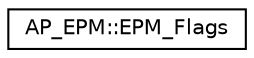 digraph "Graphical Class Hierarchy"
{
 // INTERACTIVE_SVG=YES
  edge [fontname="Helvetica",fontsize="10",labelfontname="Helvetica",labelfontsize="10"];
  node [fontname="Helvetica",fontsize="10",shape=record];
  rankdir="LR";
  Node1 [label="AP_EPM::EPM_Flags",height=0.2,width=0.4,color="black", fillcolor="white", style="filled",URL="$structAP__EPM_1_1EPM__Flags.html"];
}
